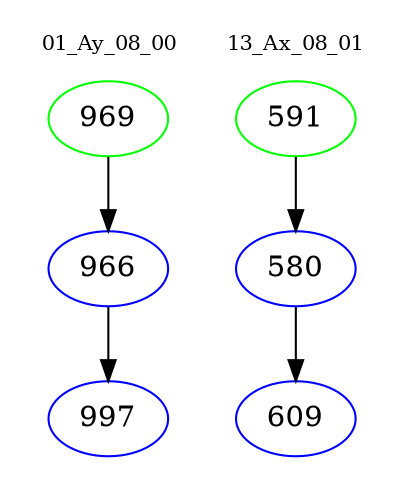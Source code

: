 digraph{
subgraph cluster_0 {
color = white
label = "01_Ay_08_00";
fontsize=10;
T0_969 [label="969", color="green"]
T0_969 -> T0_966 [color="black"]
T0_966 [label="966", color="blue"]
T0_966 -> T0_997 [color="black"]
T0_997 [label="997", color="blue"]
}
subgraph cluster_1 {
color = white
label = "13_Ax_08_01";
fontsize=10;
T1_591 [label="591", color="green"]
T1_591 -> T1_580 [color="black"]
T1_580 [label="580", color="blue"]
T1_580 -> T1_609 [color="black"]
T1_609 [label="609", color="blue"]
}
}
